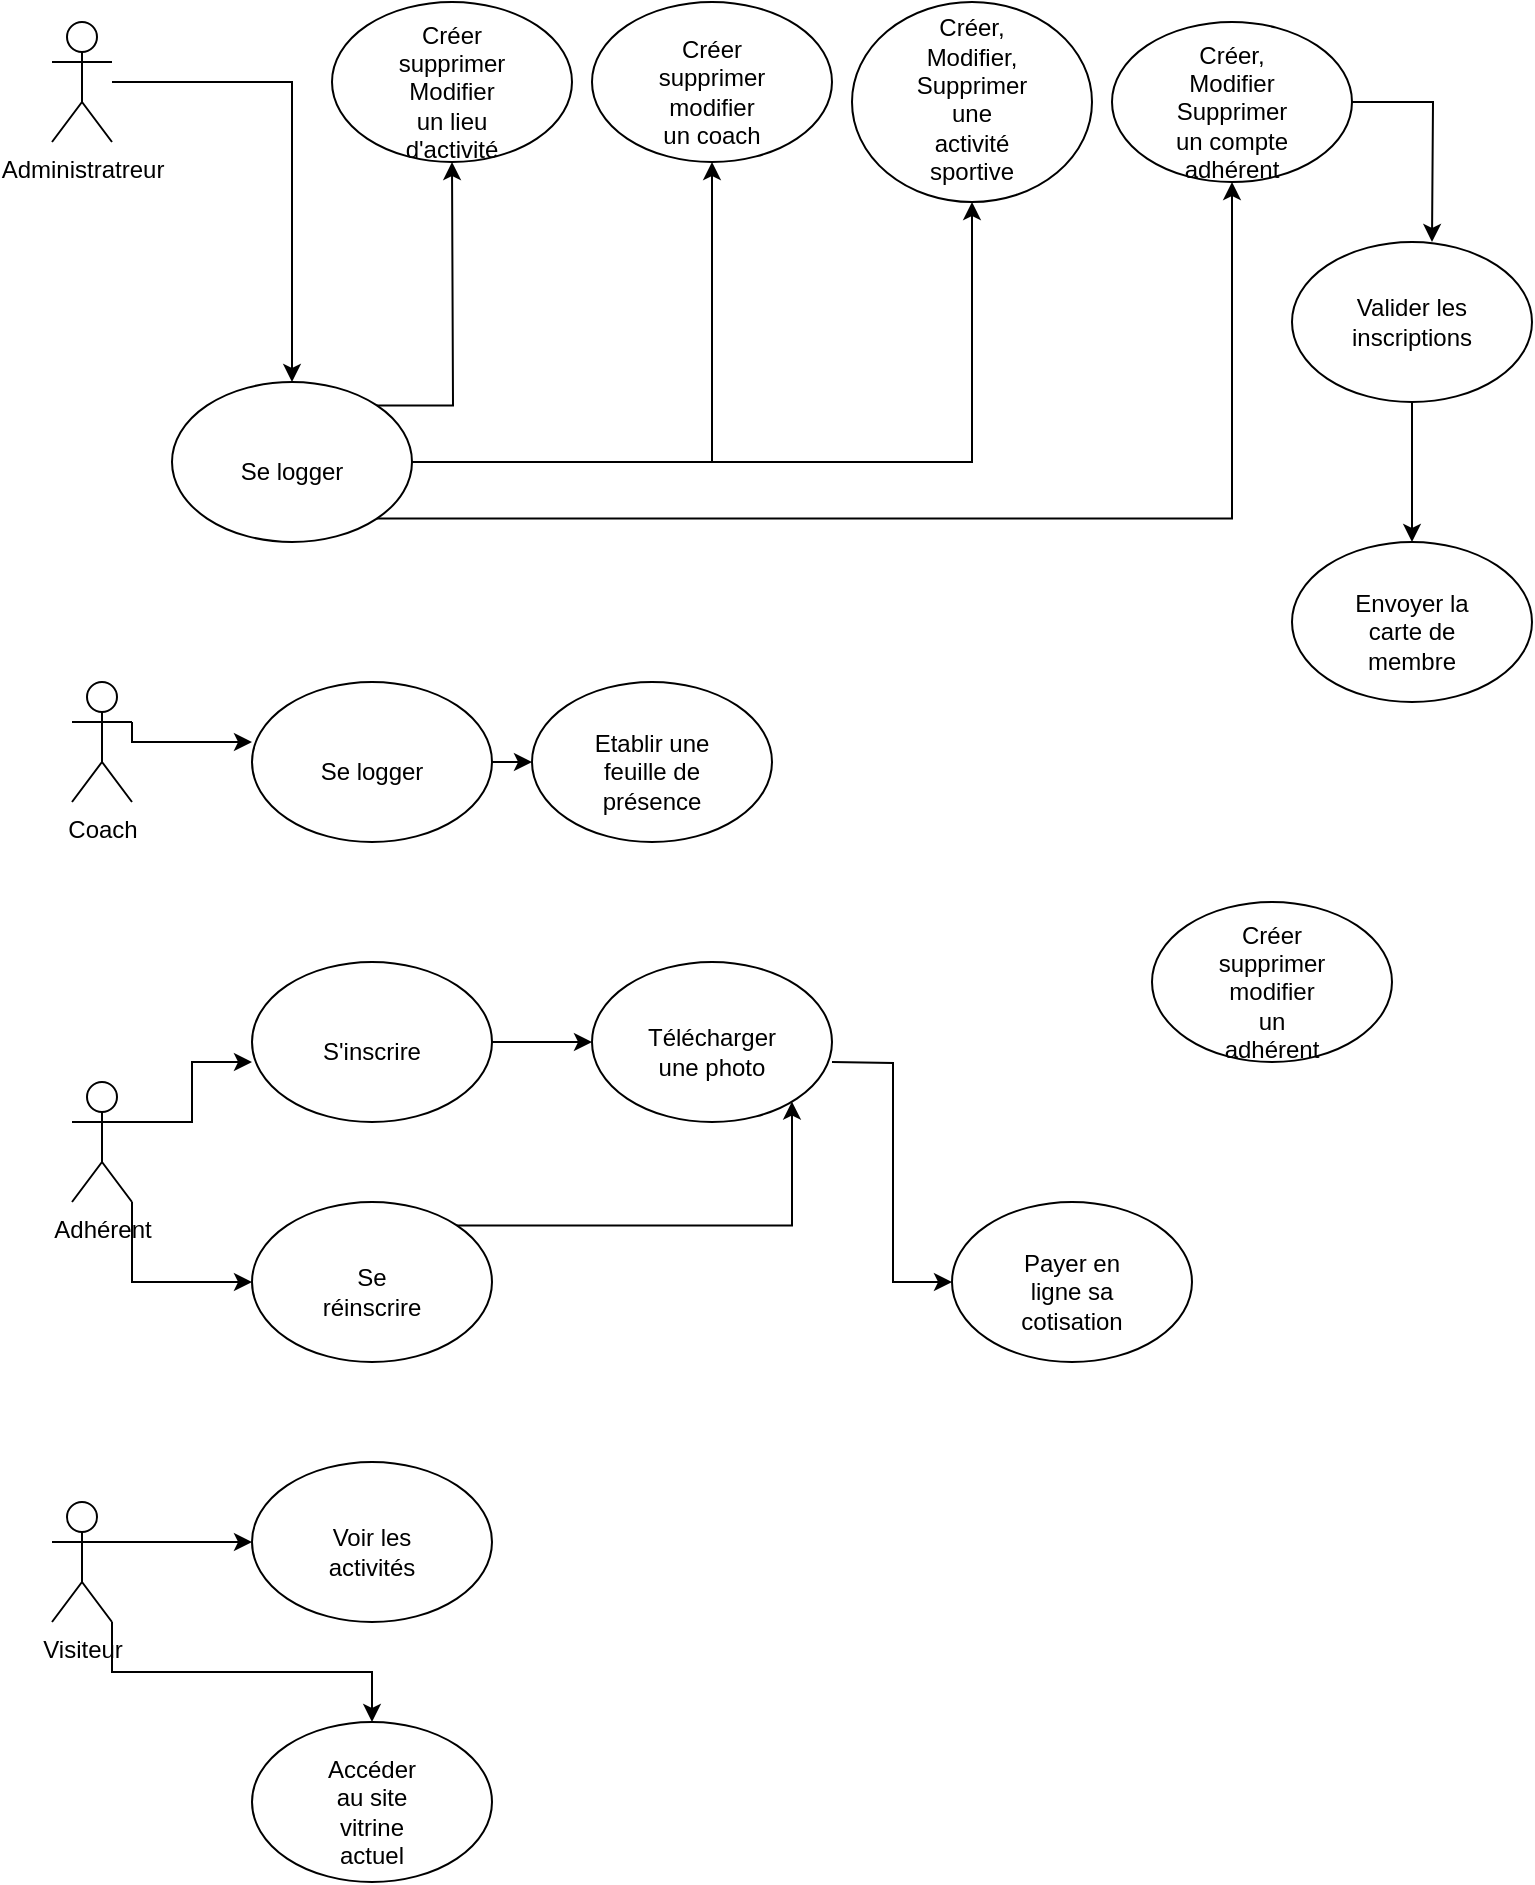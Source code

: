 <mxfile version="18.1.2" type="device"><diagram id="qK3ndJ8vobAHwSTOdm2D" name="Page-1"><mxGraphModel dx="796" dy="481" grid="1" gridSize="10" guides="1" tooltips="1" connect="1" arrows="1" fold="1" page="1" pageScale="1" pageWidth="827" pageHeight="1169" math="0" shadow="0"><root><mxCell id="0"/><mxCell id="1" parent="0"/><mxCell id="0PWhPM4OeQrNOZr9RrbP-1" style="edgeStyle=orthogonalEdgeStyle;rounded=0;orthogonalLoop=1;jettySize=auto;html=1;" edge="1" parent="1" source="gu2cB1POXuugDk-acsue-1" target="gu2cB1POXuugDk-acsue-23"><mxGeometry relative="1" as="geometry"/></mxCell><mxCell id="gu2cB1POXuugDk-acsue-1" value="Administratreur" style="shape=umlActor;verticalLabelPosition=bottom;verticalAlign=top;html=1;outlineConnect=0;" parent="1" vertex="1"><mxGeometry x="40" y="50" width="30" height="60" as="geometry"/></mxCell><mxCell id="0PWhPM4OeQrNOZr9RrbP-6" style="edgeStyle=orthogonalEdgeStyle;rounded=0;orthogonalLoop=1;jettySize=auto;html=1;exitX=1;exitY=0.333;exitDx=0;exitDy=0;exitPerimeter=0;entryX=0;entryY=0.625;entryDx=0;entryDy=0;entryPerimeter=0;" edge="1" parent="1" source="gu2cB1POXuugDk-acsue-4" target="gu2cB1POXuugDk-acsue-47"><mxGeometry relative="1" as="geometry"/></mxCell><mxCell id="0PWhPM4OeQrNOZr9RrbP-7" style="edgeStyle=orthogonalEdgeStyle;rounded=0;orthogonalLoop=1;jettySize=auto;html=1;exitX=1;exitY=1;exitDx=0;exitDy=0;exitPerimeter=0;" edge="1" parent="1" source="gu2cB1POXuugDk-acsue-4" target="gu2cB1POXuugDk-acsue-41"><mxGeometry relative="1" as="geometry"/></mxCell><mxCell id="gu2cB1POXuugDk-acsue-4" value="Adhérent" style="shape=umlActor;verticalLabelPosition=bottom;verticalAlign=top;html=1;outlineConnect=0;" parent="1" vertex="1"><mxGeometry x="50" y="580" width="30" height="60" as="geometry"/></mxCell><mxCell id="0PWhPM4OeQrNOZr9RrbP-9" style="edgeStyle=orthogonalEdgeStyle;rounded=0;orthogonalLoop=1;jettySize=auto;html=1;exitX=1;exitY=0.333;exitDx=0;exitDy=0;exitPerimeter=0;entryX=0;entryY=0.5;entryDx=0;entryDy=0;" edge="1" parent="1" source="gu2cB1POXuugDk-acsue-5" target="gu2cB1POXuugDk-acsue-80"><mxGeometry relative="1" as="geometry"/></mxCell><mxCell id="0PWhPM4OeQrNOZr9RrbP-10" style="edgeStyle=orthogonalEdgeStyle;rounded=0;orthogonalLoop=1;jettySize=auto;html=1;exitX=1;exitY=1;exitDx=0;exitDy=0;exitPerimeter=0;" edge="1" parent="1" source="gu2cB1POXuugDk-acsue-5" target="gu2cB1POXuugDk-acsue-83"><mxGeometry relative="1" as="geometry"/></mxCell><mxCell id="gu2cB1POXuugDk-acsue-5" value="Visiteur" style="shape=umlActor;verticalLabelPosition=bottom;verticalAlign=top;html=1;outlineConnect=0;" parent="1" vertex="1"><mxGeometry x="40" y="790" width="30" height="60" as="geometry"/></mxCell><mxCell id="0PWhPM4OeQrNOZr9RrbP-16" style="edgeStyle=orthogonalEdgeStyle;rounded=0;orthogonalLoop=1;jettySize=auto;html=1;exitX=1;exitY=0.333;exitDx=0;exitDy=0;exitPerimeter=0;" edge="1" parent="1" source="gu2cB1POXuugDk-acsue-15"><mxGeometry relative="1" as="geometry"><mxPoint x="140" y="410" as="targetPoint"/><Array as="points"><mxPoint x="80" y="410"/></Array></mxGeometry></mxCell><mxCell id="gu2cB1POXuugDk-acsue-15" value="Coach" style="shape=umlActor;verticalLabelPosition=bottom;verticalAlign=top;html=1;outlineConnect=0;" parent="1" vertex="1"><mxGeometry x="50" y="380" width="30" height="60" as="geometry"/></mxCell><mxCell id="gu2cB1POXuugDk-acsue-29" value="" style="group" parent="1" vertex="1" connectable="0"><mxGeometry x="100" y="230" width="120" height="80" as="geometry"/></mxCell><mxCell id="gu2cB1POXuugDk-acsue-23" value="" style="ellipse;whiteSpace=wrap;html=1;" parent="gu2cB1POXuugDk-acsue-29" vertex="1"><mxGeometry width="120" height="80" as="geometry"/></mxCell><mxCell id="gu2cB1POXuugDk-acsue-24" value="Se logger" style="text;html=1;strokeColor=none;fillColor=none;align=center;verticalAlign=middle;whiteSpace=wrap;rounded=0;" parent="gu2cB1POXuugDk-acsue-29" vertex="1"><mxGeometry x="30" y="30" width="60" height="30" as="geometry"/></mxCell><mxCell id="gu2cB1POXuugDk-acsue-37" value="" style="group" parent="1" vertex="1" connectable="0"><mxGeometry x="440" y="40" width="120" height="100" as="geometry"/></mxCell><mxCell id="gu2cB1POXuugDk-acsue-38" value="" style="ellipse;whiteSpace=wrap;html=1;" parent="gu2cB1POXuugDk-acsue-37" vertex="1"><mxGeometry width="120" height="100" as="geometry"/></mxCell><mxCell id="gu2cB1POXuugDk-acsue-39" value="&lt;div&gt;Créer, Modifier, Supprimer une activité sportive&lt;/div&gt;&lt;div&gt;&lt;br&gt;&lt;/div&gt;" style="text;html=1;strokeColor=none;fillColor=none;align=center;verticalAlign=middle;whiteSpace=wrap;rounded=0;" parent="gu2cB1POXuugDk-acsue-37" vertex="1"><mxGeometry x="30" y="37.5" width="60" height="37.5" as="geometry"/></mxCell><mxCell id="gu2cB1POXuugDk-acsue-40" value="" style="group" parent="1" vertex="1" connectable="0"><mxGeometry x="140" y="640" width="120" height="80" as="geometry"/></mxCell><mxCell id="gu2cB1POXuugDk-acsue-41" value="" style="ellipse;whiteSpace=wrap;html=1;" parent="gu2cB1POXuugDk-acsue-40" vertex="1"><mxGeometry width="120" height="80" as="geometry"/></mxCell><mxCell id="gu2cB1POXuugDk-acsue-42" value="&lt;div&gt;Se réinscrire&lt;/div&gt;" style="text;html=1;strokeColor=none;fillColor=none;align=center;verticalAlign=middle;whiteSpace=wrap;rounded=0;" parent="gu2cB1POXuugDk-acsue-40" vertex="1"><mxGeometry x="30" y="30" width="60" height="30" as="geometry"/></mxCell><mxCell id="gu2cB1POXuugDk-acsue-43" value="" style="group" parent="1" vertex="1" connectable="0"><mxGeometry x="280" y="380" width="120" height="80" as="geometry"/></mxCell><mxCell id="gu2cB1POXuugDk-acsue-44" value="" style="ellipse;whiteSpace=wrap;html=1;" parent="gu2cB1POXuugDk-acsue-43" vertex="1"><mxGeometry width="120" height="80" as="geometry"/></mxCell><mxCell id="gu2cB1POXuugDk-acsue-45" value="Etablir une feuille de présence " style="text;html=1;strokeColor=none;fillColor=none;align=center;verticalAlign=middle;whiteSpace=wrap;rounded=0;" parent="gu2cB1POXuugDk-acsue-43" vertex="1"><mxGeometry x="30" y="30" width="60" height="30" as="geometry"/></mxCell><mxCell id="gu2cB1POXuugDk-acsue-46" value="" style="group" parent="1" vertex="1" connectable="0"><mxGeometry x="140" y="520" width="120" height="80" as="geometry"/></mxCell><mxCell id="gu2cB1POXuugDk-acsue-47" value="" style="ellipse;whiteSpace=wrap;html=1;" parent="gu2cB1POXuugDk-acsue-46" vertex="1"><mxGeometry width="120" height="80" as="geometry"/></mxCell><mxCell id="gu2cB1POXuugDk-acsue-48" value="S'inscrire" style="text;html=1;strokeColor=none;fillColor=none;align=center;verticalAlign=middle;whiteSpace=wrap;rounded=0;" parent="gu2cB1POXuugDk-acsue-46" vertex="1"><mxGeometry x="30" y="30" width="60" height="30" as="geometry"/></mxCell><mxCell id="gu2cB1POXuugDk-acsue-52" value="" style="group" parent="1" vertex="1" connectable="0"><mxGeometry x="570" y="50" width="120" height="80" as="geometry"/></mxCell><mxCell id="gu2cB1POXuugDk-acsue-53" value="" style="ellipse;whiteSpace=wrap;html=1;" parent="gu2cB1POXuugDk-acsue-52" vertex="1"><mxGeometry width="120" height="80" as="geometry"/></mxCell><mxCell id="gu2cB1POXuugDk-acsue-54" value="Créer, Modifier Supprimer un compte adhérent" style="text;html=1;strokeColor=none;fillColor=none;align=center;verticalAlign=middle;whiteSpace=wrap;rounded=0;" parent="gu2cB1POXuugDk-acsue-52" vertex="1"><mxGeometry x="30" y="30" width="60" height="30" as="geometry"/></mxCell><mxCell id="gu2cB1POXuugDk-acsue-58" value="" style="group" parent="1" vertex="1" connectable="0"><mxGeometry x="490" y="640" width="120" height="80" as="geometry"/></mxCell><mxCell id="gu2cB1POXuugDk-acsue-59" value="" style="ellipse;whiteSpace=wrap;html=1;" parent="gu2cB1POXuugDk-acsue-58" vertex="1"><mxGeometry width="120" height="80" as="geometry"/></mxCell><mxCell id="gu2cB1POXuugDk-acsue-60" value="&lt;div&gt;Payer en ligne sa cotisation&lt;/div&gt;" style="text;html=1;strokeColor=none;fillColor=none;align=center;verticalAlign=middle;whiteSpace=wrap;rounded=0;" parent="gu2cB1POXuugDk-acsue-58" vertex="1"><mxGeometry x="30" y="30" width="60" height="30" as="geometry"/></mxCell><mxCell id="gu2cB1POXuugDk-acsue-61" value="" style="group" parent="1" vertex="1" connectable="0"><mxGeometry x="310" y="520" width="120" height="80" as="geometry"/></mxCell><mxCell id="gu2cB1POXuugDk-acsue-62" value="" style="ellipse;whiteSpace=wrap;html=1;" parent="gu2cB1POXuugDk-acsue-61" vertex="1"><mxGeometry width="120" height="80" as="geometry"/></mxCell><mxCell id="gu2cB1POXuugDk-acsue-63" value="Télécharger une photo" style="text;html=1;strokeColor=none;fillColor=none;align=center;verticalAlign=middle;whiteSpace=wrap;rounded=0;" parent="gu2cB1POXuugDk-acsue-61" vertex="1"><mxGeometry x="30" y="30" width="60" height="30" as="geometry"/></mxCell><mxCell id="gu2cB1POXuugDk-acsue-64" value="" style="group" parent="1" vertex="1" connectable="0"><mxGeometry x="660" y="310" width="120" height="80" as="geometry"/></mxCell><mxCell id="gu2cB1POXuugDk-acsue-65" value="" style="ellipse;whiteSpace=wrap;html=1;" parent="gu2cB1POXuugDk-acsue-64" vertex="1"><mxGeometry width="120" height="80" as="geometry"/></mxCell><mxCell id="gu2cB1POXuugDk-acsue-66" value="Envoyer la carte de membre" style="text;html=1;strokeColor=none;fillColor=none;align=center;verticalAlign=middle;whiteSpace=wrap;rounded=0;" parent="gu2cB1POXuugDk-acsue-64" vertex="1"><mxGeometry x="30" y="30" width="60" height="30" as="geometry"/></mxCell><mxCell id="gu2cB1POXuugDk-acsue-67" value="" style="group" parent="1" vertex="1" connectable="0"><mxGeometry x="310" y="40" width="120" height="80" as="geometry"/></mxCell><mxCell id="gu2cB1POXuugDk-acsue-68" value="" style="ellipse;whiteSpace=wrap;html=1;" parent="gu2cB1POXuugDk-acsue-67" vertex="1"><mxGeometry width="120" height="80" as="geometry"/></mxCell><mxCell id="gu2cB1POXuugDk-acsue-69" value="Créer supprimer modifier un coach" style="text;html=1;strokeColor=none;fillColor=none;align=center;verticalAlign=middle;whiteSpace=wrap;rounded=0;" parent="gu2cB1POXuugDk-acsue-67" vertex="1"><mxGeometry x="30" y="30" width="60" height="30" as="geometry"/></mxCell><mxCell id="gu2cB1POXuugDk-acsue-70" value="" style="group" parent="1" vertex="1" connectable="0"><mxGeometry x="590" y="490" width="120" height="80" as="geometry"/></mxCell><mxCell id="gu2cB1POXuugDk-acsue-71" value="" style="ellipse;whiteSpace=wrap;html=1;" parent="gu2cB1POXuugDk-acsue-70" vertex="1"><mxGeometry width="120" height="80" as="geometry"/></mxCell><mxCell id="gu2cB1POXuugDk-acsue-72" value="Créer supprimer modifier un adhérent" style="text;html=1;strokeColor=none;fillColor=none;align=center;verticalAlign=middle;whiteSpace=wrap;rounded=0;" parent="gu2cB1POXuugDk-acsue-70" vertex="1"><mxGeometry x="30" y="30" width="60" height="30" as="geometry"/></mxCell><mxCell id="gu2cB1POXuugDk-acsue-75" value="" style="group" parent="1" vertex="1" connectable="0"><mxGeometry x="660" y="160" width="120" height="80" as="geometry"/></mxCell><mxCell id="gu2cB1POXuugDk-acsue-74" value="" style="ellipse;whiteSpace=wrap;html=1;" parent="gu2cB1POXuugDk-acsue-75" vertex="1"><mxGeometry width="120" height="80" as="geometry"/></mxCell><mxCell id="gu2cB1POXuugDk-acsue-32" value="Valider les inscriptions" style="text;html=1;strokeColor=none;fillColor=none;align=center;verticalAlign=middle;whiteSpace=wrap;rounded=0;" parent="gu2cB1POXuugDk-acsue-75" vertex="1"><mxGeometry x="30" y="25" width="60" height="30" as="geometry"/></mxCell><mxCell id="gu2cB1POXuugDk-acsue-76" value="" style="group" parent="1" vertex="1" connectable="0"><mxGeometry x="180" y="40" width="120" height="80" as="geometry"/></mxCell><mxCell id="gu2cB1POXuugDk-acsue-77" value="" style="ellipse;whiteSpace=wrap;html=1;" parent="gu2cB1POXuugDk-acsue-76" vertex="1"><mxGeometry width="120" height="80" as="geometry"/></mxCell><mxCell id="gu2cB1POXuugDk-acsue-78" value="Créer supprimer Modifier un lieu d'activité" style="text;html=1;strokeColor=none;fillColor=none;align=center;verticalAlign=middle;whiteSpace=wrap;rounded=0;" parent="gu2cB1POXuugDk-acsue-76" vertex="1"><mxGeometry x="30" y="30" width="60" height="30" as="geometry"/></mxCell><mxCell id="gu2cB1POXuugDk-acsue-79" value="" style="group" parent="1" vertex="1" connectable="0"><mxGeometry x="140" y="770" width="120" height="80" as="geometry"/></mxCell><mxCell id="gu2cB1POXuugDk-acsue-80" value="" style="ellipse;whiteSpace=wrap;html=1;" parent="gu2cB1POXuugDk-acsue-79" vertex="1"><mxGeometry width="120" height="80" as="geometry"/></mxCell><mxCell id="gu2cB1POXuugDk-acsue-81" value="Voir les activités" style="text;html=1;strokeColor=none;fillColor=none;align=center;verticalAlign=middle;whiteSpace=wrap;rounded=0;" parent="gu2cB1POXuugDk-acsue-79" vertex="1"><mxGeometry x="30" y="30" width="60" height="30" as="geometry"/></mxCell><mxCell id="gu2cB1POXuugDk-acsue-82" value="" style="group" parent="1" vertex="1" connectable="0"><mxGeometry x="140" y="900" width="120" height="80" as="geometry"/></mxCell><mxCell id="gu2cB1POXuugDk-acsue-83" value="" style="ellipse;whiteSpace=wrap;html=1;" parent="gu2cB1POXuugDk-acsue-82" vertex="1"><mxGeometry width="120" height="80" as="geometry"/></mxCell><mxCell id="gu2cB1POXuugDk-acsue-84" value="Accéder au site vitrine actuel" style="text;html=1;strokeColor=none;fillColor=none;align=center;verticalAlign=middle;whiteSpace=wrap;rounded=0;" parent="gu2cB1POXuugDk-acsue-82" vertex="1"><mxGeometry x="30" y="30" width="60" height="30" as="geometry"/></mxCell><mxCell id="0PWhPM4OeQrNOZr9RrbP-2" style="edgeStyle=orthogonalEdgeStyle;rounded=0;orthogonalLoop=1;jettySize=auto;html=1;exitX=1;exitY=1;exitDx=0;exitDy=0;" edge="1" parent="1" source="gu2cB1POXuugDk-acsue-23" target="gu2cB1POXuugDk-acsue-53"><mxGeometry relative="1" as="geometry"><mxPoint x="220" y="260" as="sourcePoint"/></mxGeometry></mxCell><mxCell id="0PWhPM4OeQrNOZr9RrbP-3" style="edgeStyle=orthogonalEdgeStyle;rounded=0;orthogonalLoop=1;jettySize=auto;html=1;exitX=1;exitY=0;exitDx=0;exitDy=0;" edge="1" parent="1" source="gu2cB1POXuugDk-acsue-23"><mxGeometry relative="1" as="geometry"><mxPoint x="240" y="120" as="targetPoint"/></mxGeometry></mxCell><mxCell id="0PWhPM4OeQrNOZr9RrbP-5" style="edgeStyle=orthogonalEdgeStyle;rounded=0;orthogonalLoop=1;jettySize=auto;html=1;exitX=1;exitY=0.5;exitDx=0;exitDy=0;entryX=0.5;entryY=1;entryDx=0;entryDy=0;" edge="1" parent="1" source="gu2cB1POXuugDk-acsue-23" target="gu2cB1POXuugDk-acsue-38"><mxGeometry relative="1" as="geometry"><mxPoint x="530" y="140" as="targetPoint"/><Array as="points"><mxPoint x="500" y="270"/></Array></mxGeometry></mxCell><mxCell id="0PWhPM4OeQrNOZr9RrbP-8" style="edgeStyle=orthogonalEdgeStyle;rounded=0;orthogonalLoop=1;jettySize=auto;html=1;entryX=0;entryY=0.5;entryDx=0;entryDy=0;" edge="1" parent="1" target="gu2cB1POXuugDk-acsue-59"><mxGeometry relative="1" as="geometry"><mxPoint x="490" y="700" as="targetPoint"/><mxPoint x="430" y="570" as="sourcePoint"/></mxGeometry></mxCell><mxCell id="0PWhPM4OeQrNOZr9RrbP-11" value="" style="group" vertex="1" connectable="0" parent="1"><mxGeometry x="140" y="380" width="120" height="80" as="geometry"/></mxCell><mxCell id="0PWhPM4OeQrNOZr9RrbP-12" value="" style="ellipse;whiteSpace=wrap;html=1;" vertex="1" parent="0PWhPM4OeQrNOZr9RrbP-11"><mxGeometry width="120" height="80" as="geometry"/></mxCell><mxCell id="0PWhPM4OeQrNOZr9RrbP-13" value="Se logger" style="text;html=1;strokeColor=none;fillColor=none;align=center;verticalAlign=middle;whiteSpace=wrap;rounded=0;" vertex="1" parent="0PWhPM4OeQrNOZr9RrbP-11"><mxGeometry x="30" y="30" width="60" height="30" as="geometry"/></mxCell><mxCell id="0PWhPM4OeQrNOZr9RrbP-14" style="edgeStyle=orthogonalEdgeStyle;rounded=0;orthogonalLoop=1;jettySize=auto;html=1;exitX=1;exitY=0.5;exitDx=0;exitDy=0;" edge="1" parent="1" source="gu2cB1POXuugDk-acsue-47" target="gu2cB1POXuugDk-acsue-62"><mxGeometry relative="1" as="geometry"><Array as="points"/></mxGeometry></mxCell><mxCell id="0PWhPM4OeQrNOZr9RrbP-15" style="edgeStyle=orthogonalEdgeStyle;rounded=0;orthogonalLoop=1;jettySize=auto;html=1;exitX=1;exitY=0;exitDx=0;exitDy=0;" edge="1" parent="1" source="gu2cB1POXuugDk-acsue-41" target="gu2cB1POXuugDk-acsue-62"><mxGeometry relative="1" as="geometry"><Array as="points"><mxPoint x="410" y="652"/></Array></mxGeometry></mxCell><mxCell id="0PWhPM4OeQrNOZr9RrbP-17" style="edgeStyle=orthogonalEdgeStyle;rounded=0;orthogonalLoop=1;jettySize=auto;html=1;exitX=1;exitY=0.5;exitDx=0;exitDy=0;entryX=0;entryY=0.5;entryDx=0;entryDy=0;" edge="1" parent="1" source="0PWhPM4OeQrNOZr9RrbP-12" target="gu2cB1POXuugDk-acsue-44"><mxGeometry relative="1" as="geometry"/></mxCell><mxCell id="0PWhPM4OeQrNOZr9RrbP-19" style="edgeStyle=orthogonalEdgeStyle;rounded=0;orthogonalLoop=1;jettySize=auto;html=1;exitX=1;exitY=0.5;exitDx=0;exitDy=0;" edge="1" parent="1" source="gu2cB1POXuugDk-acsue-23" target="gu2cB1POXuugDk-acsue-68"><mxGeometry relative="1" as="geometry"/></mxCell><mxCell id="0PWhPM4OeQrNOZr9RrbP-20" style="edgeStyle=orthogonalEdgeStyle;rounded=0;orthogonalLoop=1;jettySize=auto;html=1;exitX=1;exitY=0.5;exitDx=0;exitDy=0;" edge="1" parent="1" source="gu2cB1POXuugDk-acsue-53"><mxGeometry relative="1" as="geometry"><mxPoint x="730" y="160" as="targetPoint"/></mxGeometry></mxCell><mxCell id="0PWhPM4OeQrNOZr9RrbP-21" style="edgeStyle=orthogonalEdgeStyle;rounded=0;orthogonalLoop=1;jettySize=auto;html=1;exitX=0.5;exitY=1;exitDx=0;exitDy=0;" edge="1" parent="1" source="gu2cB1POXuugDk-acsue-74" target="gu2cB1POXuugDk-acsue-65"><mxGeometry relative="1" as="geometry"/></mxCell></root></mxGraphModel></diagram></mxfile>